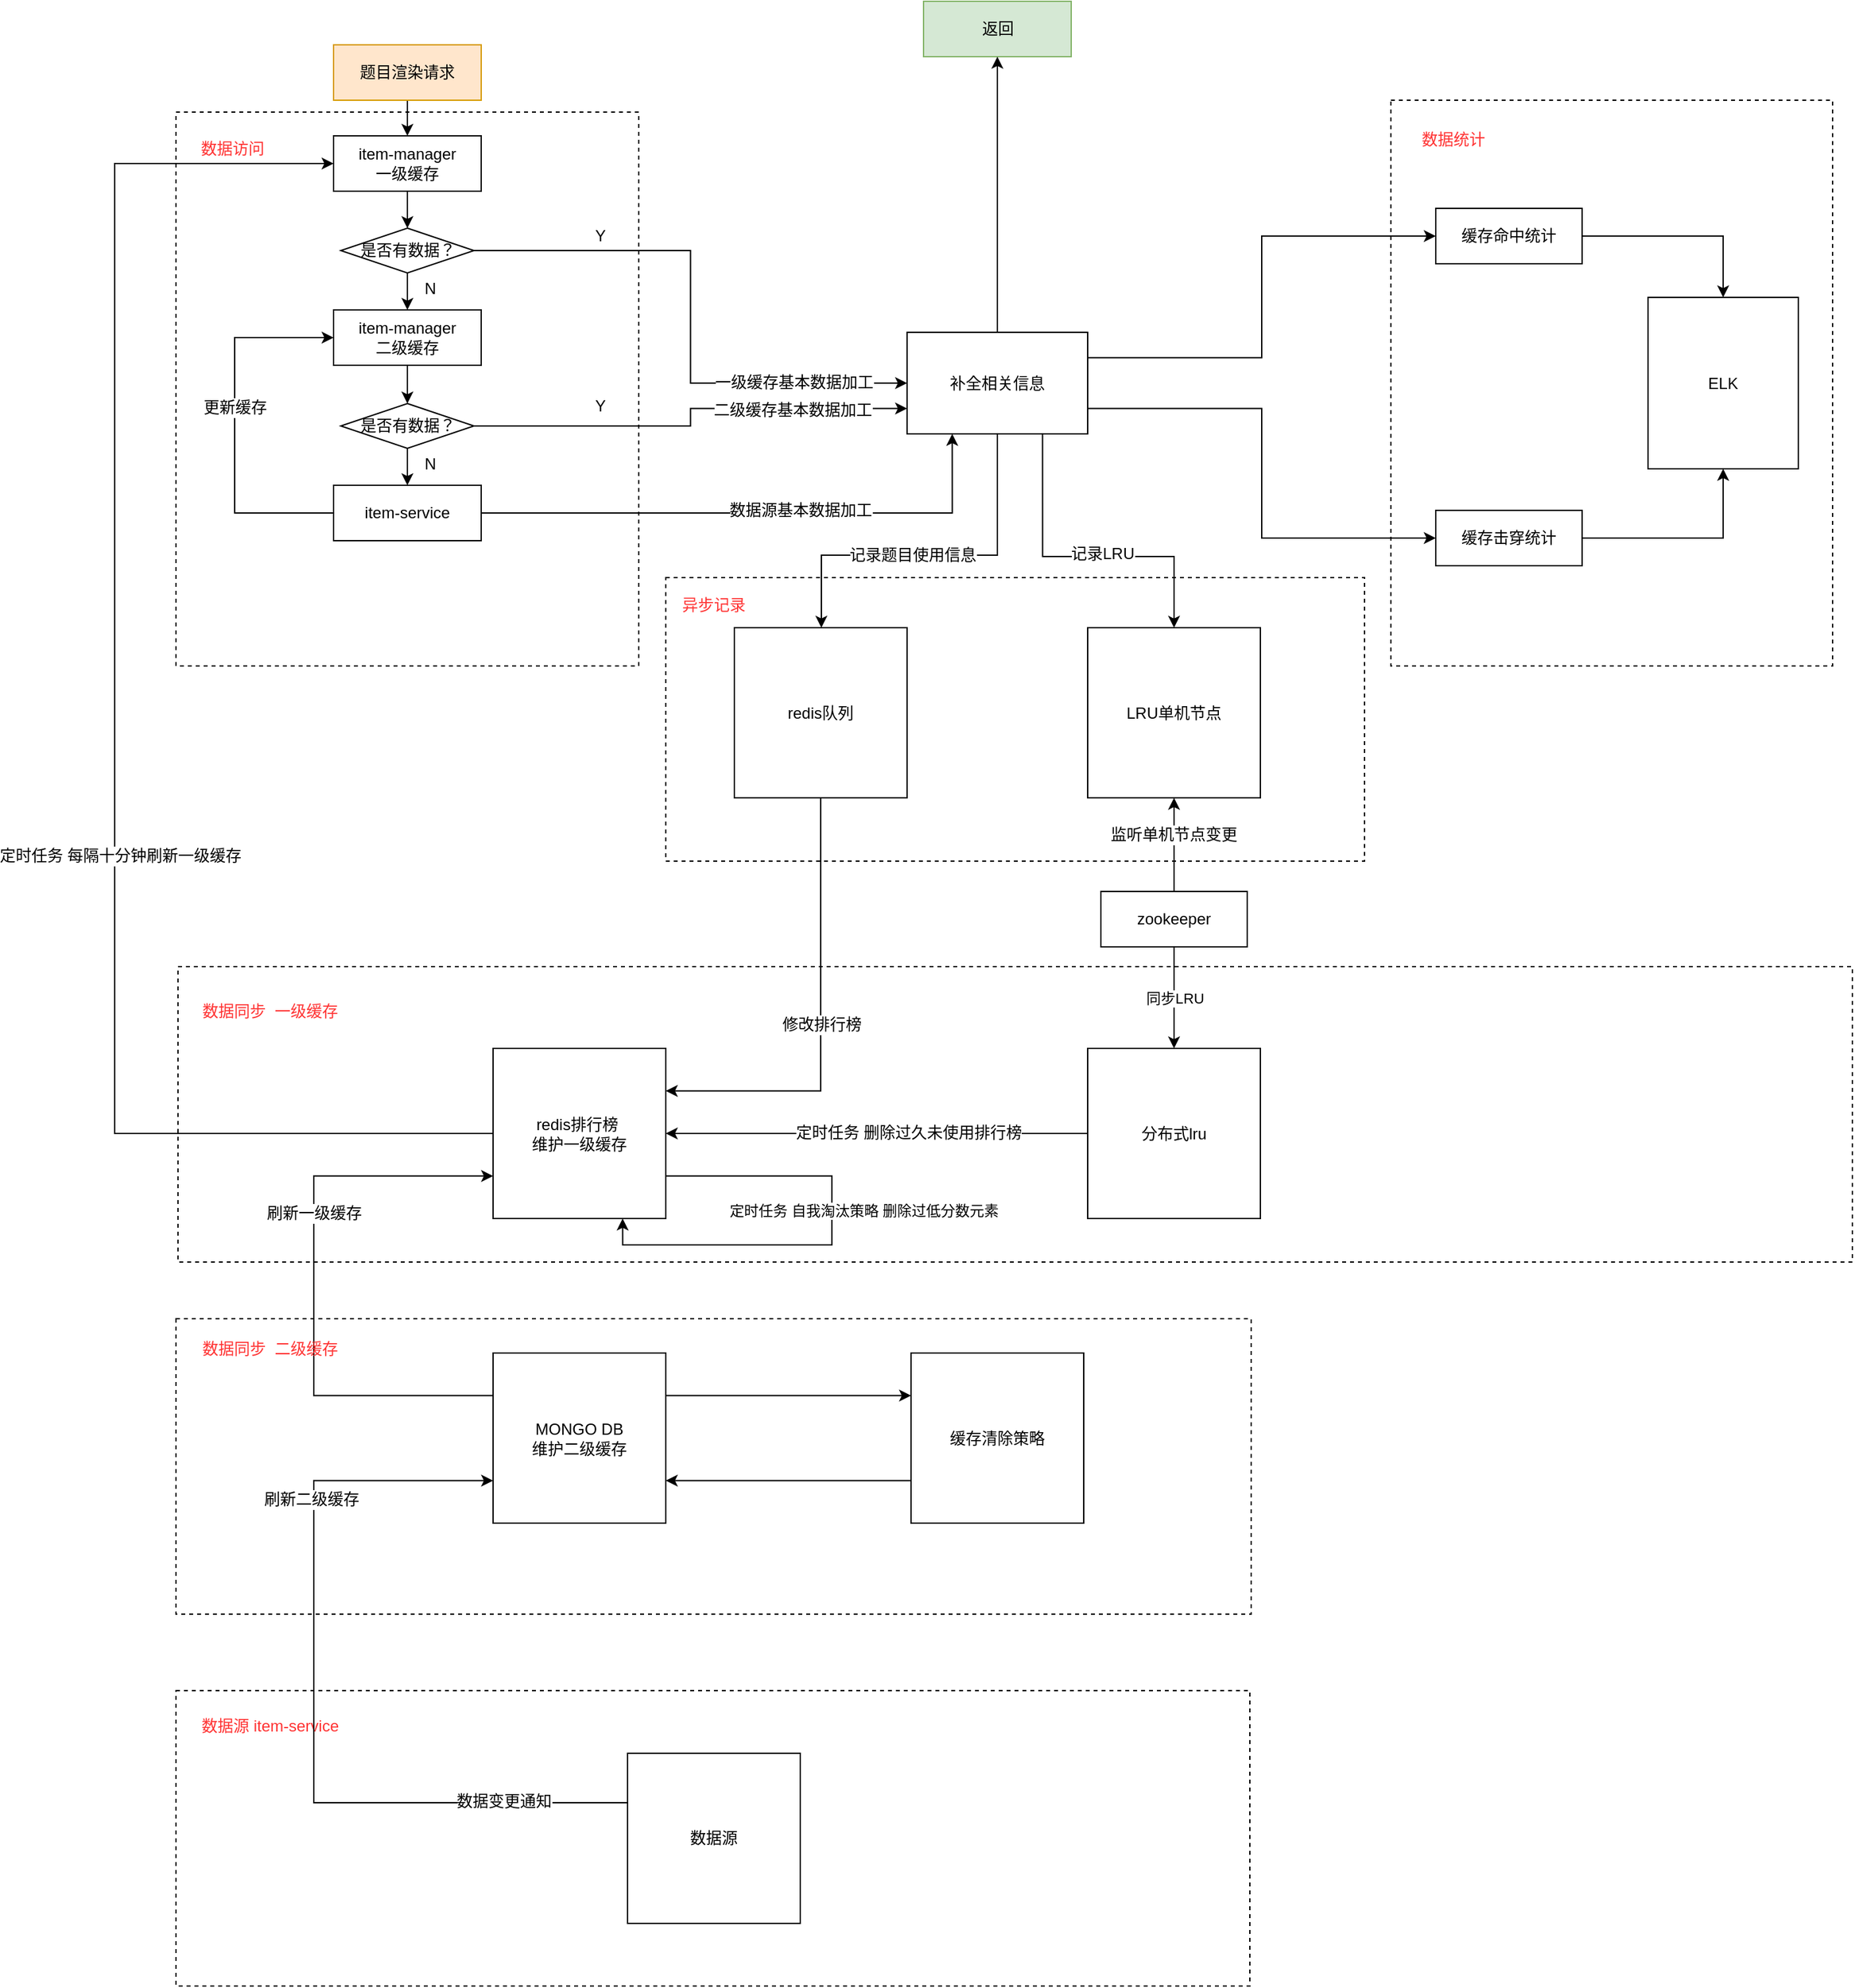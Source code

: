 <mxfile version="12.5.1" type="github"><diagram id="pfROzIZTOuD38IC6Bsdb" name="第 1 页"><mxGraphModel dx="1408" dy="765" grid="0" gridSize="10" guides="1" tooltips="1" connect="1" arrows="1" fold="1" page="1" pageScale="1" pageWidth="100000000" pageHeight="1000000000" math="0" shadow="0"><root><mxCell id="0"/><mxCell id="1" parent="0"/><mxCell id="PUCACCU25bmVAiP-VuEE-94" value="" style="rounded=0;whiteSpace=wrap;html=1;dashed=1;" vertex="1" parent="1"><mxGeometry x="972.5" y="1110" width="815.5" height="224" as="geometry"/></mxCell><mxCell id="PUCACCU25bmVAiP-VuEE-68" value="" style="rounded=0;whiteSpace=wrap;html=1;dashed=1;" vertex="1" parent="1"><mxGeometry x="974" y="843" width="1270" height="224" as="geometry"/></mxCell><mxCell id="PUCACCU25bmVAiP-VuEE-66" value="" style="rounded=0;whiteSpace=wrap;html=1;dashed=1;" vertex="1" parent="1"><mxGeometry x="1344" y="548" width="530" height="215" as="geometry"/></mxCell><mxCell id="PUCACCU25bmVAiP-VuEE-49" value="" style="rounded=0;whiteSpace=wrap;html=1;dashed=1;" vertex="1" parent="1"><mxGeometry x="1894" y="186" width="335" height="429" as="geometry"/></mxCell><mxCell id="PUCACCU25bmVAiP-VuEE-33" value="" style="rounded=0;whiteSpace=wrap;html=1;dashed=1;" vertex="1" parent="1"><mxGeometry x="972.5" y="195" width="351" height="420" as="geometry"/></mxCell><mxCell id="PUCACCU25bmVAiP-VuEE-3" style="edgeStyle=orthogonalEdgeStyle;rounded=0;orthogonalLoop=1;jettySize=auto;html=1;exitX=0.5;exitY=1;exitDx=0;exitDy=0;" edge="1" parent="1" source="PUCACCU25bmVAiP-VuEE-1" target="PUCACCU25bmVAiP-VuEE-2"><mxGeometry relative="1" as="geometry"/></mxCell><mxCell id="PUCACCU25bmVAiP-VuEE-1" value="题目渲染请求" style="rounded=0;whiteSpace=wrap;html=1;fillColor=#ffe6cc;strokeColor=#d79b00;" vertex="1" parent="1"><mxGeometry x="1092" y="144" width="112" height="42" as="geometry"/></mxCell><mxCell id="PUCACCU25bmVAiP-VuEE-6" style="edgeStyle=orthogonalEdgeStyle;rounded=0;orthogonalLoop=1;jettySize=auto;html=1;exitX=0.5;exitY=1;exitDx=0;exitDy=0;entryX=0.5;entryY=0;entryDx=0;entryDy=0;" edge="1" parent="1" source="PUCACCU25bmVAiP-VuEE-2" target="PUCACCU25bmVAiP-VuEE-5"><mxGeometry relative="1" as="geometry"/></mxCell><mxCell id="PUCACCU25bmVAiP-VuEE-2" value="item-manager&lt;br&gt;一级缓存" style="rounded=0;whiteSpace=wrap;html=1;" vertex="1" parent="1"><mxGeometry x="1092" y="213" width="112" height="42" as="geometry"/></mxCell><mxCell id="PUCACCU25bmVAiP-VuEE-11" style="edgeStyle=orthogonalEdgeStyle;rounded=0;orthogonalLoop=1;jettySize=auto;html=1;exitX=0.5;exitY=1;exitDx=0;exitDy=0;entryX=0.5;entryY=0;entryDx=0;entryDy=0;" edge="1" parent="1" source="PUCACCU25bmVAiP-VuEE-4" target="PUCACCU25bmVAiP-VuEE-9"><mxGeometry relative="1" as="geometry"/></mxCell><mxCell id="PUCACCU25bmVAiP-VuEE-4" value="item-manager&lt;br&gt;二级缓存" style="rounded=0;whiteSpace=wrap;html=1;" vertex="1" parent="1"><mxGeometry x="1092" y="345" width="112" height="42" as="geometry"/></mxCell><mxCell id="PUCACCU25bmVAiP-VuEE-7" style="edgeStyle=orthogonalEdgeStyle;rounded=0;orthogonalLoop=1;jettySize=auto;html=1;exitX=0.5;exitY=1;exitDx=0;exitDy=0;entryX=0.5;entryY=0;entryDx=0;entryDy=0;" edge="1" parent="1" source="PUCACCU25bmVAiP-VuEE-5" target="PUCACCU25bmVAiP-VuEE-4"><mxGeometry relative="1" as="geometry"/></mxCell><mxCell id="PUCACCU25bmVAiP-VuEE-35" style="edgeStyle=orthogonalEdgeStyle;rounded=0;orthogonalLoop=1;jettySize=auto;html=1;exitX=1;exitY=0.5;exitDx=0;exitDy=0;entryX=0;entryY=0.5;entryDx=0;entryDy=0;" edge="1" parent="1" source="PUCACCU25bmVAiP-VuEE-5" target="PUCACCU25bmVAiP-VuEE-23"><mxGeometry relative="1" as="geometry"/></mxCell><mxCell id="PUCACCU25bmVAiP-VuEE-38" value="一级缓存基本数据加工" style="text;html=1;align=center;verticalAlign=middle;resizable=0;points=[];labelBackgroundColor=#ffffff;" vertex="1" connectable="0" parent="PUCACCU25bmVAiP-VuEE-35"><mxGeometry x="0.521" relative="1" as="geometry"><mxPoint x="16" y="-0.5" as="offset"/></mxGeometry></mxCell><mxCell id="PUCACCU25bmVAiP-VuEE-5" value="是否有数据？" style="rhombus;whiteSpace=wrap;html=1;" vertex="1" parent="1"><mxGeometry x="1097.5" y="283" width="101" height="34" as="geometry"/></mxCell><mxCell id="PUCACCU25bmVAiP-VuEE-8" value="N" style="text;html=1;align=center;verticalAlign=middle;resizable=0;points=[];autosize=1;" vertex="1" parent="1"><mxGeometry x="1155" y="320" width="19" height="18" as="geometry"/></mxCell><mxCell id="PUCACCU25bmVAiP-VuEE-13" style="edgeStyle=orthogonalEdgeStyle;rounded=0;orthogonalLoop=1;jettySize=auto;html=1;exitX=0.5;exitY=1;exitDx=0;exitDy=0;entryX=0.5;entryY=0;entryDx=0;entryDy=0;" edge="1" parent="1" source="PUCACCU25bmVAiP-VuEE-9" target="PUCACCU25bmVAiP-VuEE-12"><mxGeometry relative="1" as="geometry"/></mxCell><mxCell id="PUCACCU25bmVAiP-VuEE-52" style="edgeStyle=orthogonalEdgeStyle;rounded=0;orthogonalLoop=1;jettySize=auto;html=1;exitX=1;exitY=0.5;exitDx=0;exitDy=0;entryX=0;entryY=0.75;entryDx=0;entryDy=0;" edge="1" parent="1" source="PUCACCU25bmVAiP-VuEE-9" target="PUCACCU25bmVAiP-VuEE-23"><mxGeometry relative="1" as="geometry"/></mxCell><mxCell id="PUCACCU25bmVAiP-VuEE-56" value="二级缓存基本数据加工" style="text;html=1;align=center;verticalAlign=middle;resizable=0;points=[];labelBackgroundColor=#ffffff;" vertex="1" connectable="0" parent="PUCACCU25bmVAiP-VuEE-52"><mxGeometry x="0.314" y="-2" relative="1" as="geometry"><mxPoint x="30" y="-1" as="offset"/></mxGeometry></mxCell><mxCell id="PUCACCU25bmVAiP-VuEE-9" value="是否有数据？" style="rhombus;whiteSpace=wrap;html=1;" vertex="1" parent="1"><mxGeometry x="1097.5" y="416" width="101" height="34" as="geometry"/></mxCell><mxCell id="PUCACCU25bmVAiP-VuEE-10" value="N" style="text;html=1;align=center;verticalAlign=middle;resizable=0;points=[];autosize=1;" vertex="1" parent="1"><mxGeometry x="1155" y="453" width="19" height="18" as="geometry"/></mxCell><mxCell id="PUCACCU25bmVAiP-VuEE-55" style="edgeStyle=orthogonalEdgeStyle;rounded=0;orthogonalLoop=1;jettySize=auto;html=1;exitX=1;exitY=0.5;exitDx=0;exitDy=0;entryX=0.25;entryY=1;entryDx=0;entryDy=0;" edge="1" parent="1" source="PUCACCU25bmVAiP-VuEE-12" target="PUCACCU25bmVAiP-VuEE-23"><mxGeometry relative="1" as="geometry"/></mxCell><mxCell id="PUCACCU25bmVAiP-VuEE-57" value="数据源基本数据加工" style="text;html=1;align=center;verticalAlign=middle;resizable=0;points=[];labelBackgroundColor=#ffffff;" vertex="1" connectable="0" parent="PUCACCU25bmVAiP-VuEE-55"><mxGeometry x="0.046" y="2" relative="1" as="geometry"><mxPoint x="24" as="offset"/></mxGeometry></mxCell><mxCell id="PUCACCU25bmVAiP-VuEE-58" style="edgeStyle=orthogonalEdgeStyle;rounded=0;orthogonalLoop=1;jettySize=auto;html=1;exitX=0;exitY=0.5;exitDx=0;exitDy=0;entryX=0;entryY=0.5;entryDx=0;entryDy=0;" edge="1" parent="1" source="PUCACCU25bmVAiP-VuEE-12" target="PUCACCU25bmVAiP-VuEE-4"><mxGeometry relative="1" as="geometry"><Array as="points"><mxPoint x="1017" y="499"/><mxPoint x="1017" y="366"/></Array></mxGeometry></mxCell><mxCell id="PUCACCU25bmVAiP-VuEE-59" value="更新缓存" style="text;html=1;align=center;verticalAlign=middle;resizable=0;points=[];labelBackgroundColor=#ffffff;" vertex="1" connectable="0" parent="PUCACCU25bmVAiP-VuEE-58"><mxGeometry x="0.095" relative="1" as="geometry"><mxPoint as="offset"/></mxGeometry></mxCell><mxCell id="PUCACCU25bmVAiP-VuEE-12" value="item-service" style="rounded=0;whiteSpace=wrap;html=1;" vertex="1" parent="1"><mxGeometry x="1092" y="478" width="112" height="42" as="geometry"/></mxCell><mxCell id="PUCACCU25bmVAiP-VuEE-14" value="返回" style="rounded=0;whiteSpace=wrap;html=1;fillColor=#d5e8d4;strokeColor=#82b366;" vertex="1" parent="1"><mxGeometry x="1539.5" y="111" width="112" height="42" as="geometry"/></mxCell><mxCell id="PUCACCU25bmVAiP-VuEE-17" value="Y" style="text;html=1;align=center;verticalAlign=middle;resizable=0;points=[];autosize=1;" vertex="1" parent="1"><mxGeometry x="1285" y="280" width="18" height="18" as="geometry"/></mxCell><mxCell id="PUCACCU25bmVAiP-VuEE-18" value="Y" style="text;html=1;align=center;verticalAlign=middle;resizable=0;points=[];autosize=1;" vertex="1" parent="1"><mxGeometry x="1285" y="409" width="18" height="18" as="geometry"/></mxCell><mxCell id="PUCACCU25bmVAiP-VuEE-36" style="edgeStyle=orthogonalEdgeStyle;rounded=0;orthogonalLoop=1;jettySize=auto;html=1;exitX=0.5;exitY=0;exitDx=0;exitDy=0;entryX=0.5;entryY=1;entryDx=0;entryDy=0;" edge="1" parent="1" source="PUCACCU25bmVAiP-VuEE-23" target="PUCACCU25bmVAiP-VuEE-14"><mxGeometry relative="1" as="geometry"/></mxCell><mxCell id="PUCACCU25bmVAiP-VuEE-44" style="edgeStyle=orthogonalEdgeStyle;rounded=0;orthogonalLoop=1;jettySize=auto;html=1;exitX=1;exitY=0.25;exitDx=0;exitDy=0;entryX=0;entryY=0.5;entryDx=0;entryDy=0;" edge="1" parent="1" source="PUCACCU25bmVAiP-VuEE-23" target="PUCACCU25bmVAiP-VuEE-46"><mxGeometry relative="1" as="geometry"><mxPoint x="1716" y="347" as="targetPoint"/></mxGeometry></mxCell><mxCell id="PUCACCU25bmVAiP-VuEE-48" style="edgeStyle=orthogonalEdgeStyle;rounded=0;orthogonalLoop=1;jettySize=auto;html=1;exitX=1;exitY=0.75;exitDx=0;exitDy=0;entryX=0;entryY=0.5;entryDx=0;entryDy=0;" edge="1" parent="1" source="PUCACCU25bmVAiP-VuEE-23" target="PUCACCU25bmVAiP-VuEE-47"><mxGeometry relative="1" as="geometry"/></mxCell><mxCell id="PUCACCU25bmVAiP-VuEE-61" style="edgeStyle=orthogonalEdgeStyle;rounded=0;orthogonalLoop=1;jettySize=auto;html=1;exitX=0.5;exitY=1;exitDx=0;exitDy=0;" edge="1" parent="1" source="PUCACCU25bmVAiP-VuEE-23" target="PUCACCU25bmVAiP-VuEE-60"><mxGeometry relative="1" as="geometry"><Array as="points"><mxPoint x="1596" y="531"/><mxPoint x="1462" y="531"/></Array></mxGeometry></mxCell><mxCell id="PUCACCU25bmVAiP-VuEE-62" value="记录题目使用信息" style="text;html=1;align=center;verticalAlign=middle;resizable=0;points=[];labelBackgroundColor=#ffffff;" vertex="1" connectable="0" parent="PUCACCU25bmVAiP-VuEE-61"><mxGeometry x="-0.368" y="-41" relative="1" as="geometry"><mxPoint x="-24" y="3" as="offset"/></mxGeometry></mxCell><mxCell id="PUCACCU25bmVAiP-VuEE-64" style="edgeStyle=orthogonalEdgeStyle;rounded=0;orthogonalLoop=1;jettySize=auto;html=1;exitX=0.75;exitY=1;exitDx=0;exitDy=0;entryX=0.5;entryY=0;entryDx=0;entryDy=0;" edge="1" parent="1" source="PUCACCU25bmVAiP-VuEE-23" target="PUCACCU25bmVAiP-VuEE-63"><mxGeometry relative="1" as="geometry"><Array as="points"><mxPoint x="1630" y="532"/><mxPoint x="1730" y="532"/></Array></mxGeometry></mxCell><mxCell id="PUCACCU25bmVAiP-VuEE-65" value="记录LRU" style="text;html=1;align=center;verticalAlign=middle;resizable=0;points=[];labelBackgroundColor=#ffffff;" vertex="1" connectable="0" parent="PUCACCU25bmVAiP-VuEE-64"><mxGeometry x="0.211" relative="1" as="geometry"><mxPoint x="-12" y="-2" as="offset"/></mxGeometry></mxCell><mxCell id="PUCACCU25bmVAiP-VuEE-23" value="补全相关信息" style="rounded=0;whiteSpace=wrap;html=1;" vertex="1" parent="1"><mxGeometry x="1527" y="362" width="137" height="77" as="geometry"/></mxCell><mxCell id="PUCACCU25bmVAiP-VuEE-34" value="&lt;font color=&quot;#ff3333&quot;&gt;数据访问&lt;/font&gt;" style="text;html=1;strokeColor=none;fillColor=none;align=center;verticalAlign=middle;whiteSpace=wrap;rounded=0;dashed=1;" vertex="1" parent="1"><mxGeometry x="983" y="206" width="65" height="34" as="geometry"/></mxCell><mxCell id="PUCACCU25bmVAiP-VuEE-53" style="edgeStyle=orthogonalEdgeStyle;rounded=0;orthogonalLoop=1;jettySize=auto;html=1;exitX=1;exitY=0.5;exitDx=0;exitDy=0;entryX=0.5;entryY=0;entryDx=0;entryDy=0;" edge="1" parent="1" source="PUCACCU25bmVAiP-VuEE-46" target="PUCACCU25bmVAiP-VuEE-51"><mxGeometry relative="1" as="geometry"/></mxCell><mxCell id="PUCACCU25bmVAiP-VuEE-46" value="缓存命中统计" style="rounded=0;whiteSpace=wrap;html=1;" vertex="1" parent="1"><mxGeometry x="1928" y="268" width="111" height="42" as="geometry"/></mxCell><mxCell id="PUCACCU25bmVAiP-VuEE-54" style="edgeStyle=orthogonalEdgeStyle;rounded=0;orthogonalLoop=1;jettySize=auto;html=1;exitX=1;exitY=0.5;exitDx=0;exitDy=0;entryX=0.5;entryY=1;entryDx=0;entryDy=0;" edge="1" parent="1" source="PUCACCU25bmVAiP-VuEE-47" target="PUCACCU25bmVAiP-VuEE-51"><mxGeometry relative="1" as="geometry"/></mxCell><mxCell id="PUCACCU25bmVAiP-VuEE-47" value="缓存击穿统计" style="rounded=0;whiteSpace=wrap;html=1;" vertex="1" parent="1"><mxGeometry x="1928" y="497" width="111" height="42" as="geometry"/></mxCell><mxCell id="PUCACCU25bmVAiP-VuEE-50" value="&lt;font color=&quot;#ff3333&quot;&gt;数据统计&lt;/font&gt;" style="text;html=1;strokeColor=none;fillColor=none;align=center;verticalAlign=middle;whiteSpace=wrap;rounded=0;dashed=1;" vertex="1" parent="1"><mxGeometry x="1904" y="206" width="75" height="20" as="geometry"/></mxCell><mxCell id="PUCACCU25bmVAiP-VuEE-51" value="ELK" style="rounded=0;whiteSpace=wrap;html=1;" vertex="1" parent="1"><mxGeometry x="2089" y="335.5" width="114" height="130" as="geometry"/></mxCell><mxCell id="PUCACCU25bmVAiP-VuEE-81" style="edgeStyle=orthogonalEdgeStyle;rounded=0;orthogonalLoop=1;jettySize=auto;html=1;exitX=0.5;exitY=1;exitDx=0;exitDy=0;entryX=1;entryY=0.25;entryDx=0;entryDy=0;" edge="1" parent="1" source="PUCACCU25bmVAiP-VuEE-60" target="PUCACCU25bmVAiP-VuEE-72"><mxGeometry relative="1" as="geometry"/></mxCell><mxCell id="PUCACCU25bmVAiP-VuEE-82" value="修改排行榜" style="text;html=1;align=center;verticalAlign=middle;resizable=0;points=[];labelBackgroundColor=#ffffff;" vertex="1" connectable="0" parent="PUCACCU25bmVAiP-VuEE-81"><mxGeometry x="0.013" relative="1" as="geometry"><mxPoint as="offset"/></mxGeometry></mxCell><mxCell id="PUCACCU25bmVAiP-VuEE-60" value="redis队列" style="rounded=0;whiteSpace=wrap;html=1;" vertex="1" parent="1"><mxGeometry x="1396" y="586" width="131" height="129" as="geometry"/></mxCell><mxCell id="PUCACCU25bmVAiP-VuEE-63" value="LRU单机节点" style="rounded=0;whiteSpace=wrap;html=1;" vertex="1" parent="1"><mxGeometry x="1664" y="586" width="131" height="129" as="geometry"/></mxCell><mxCell id="PUCACCU25bmVAiP-VuEE-67" value="&lt;font color=&quot;#ff3333&quot;&gt;异步记录&lt;/font&gt;" style="text;html=1;strokeColor=none;fillColor=none;align=center;verticalAlign=middle;whiteSpace=wrap;rounded=0;dashed=1;" vertex="1" parent="1"><mxGeometry x="1348" y="552" width="65" height="34" as="geometry"/></mxCell><mxCell id="PUCACCU25bmVAiP-VuEE-69" value="&lt;font color=&quot;#ff3333&quot;&gt;数据同步&amp;nbsp; 一级缓存&lt;/font&gt;" style="text;html=1;strokeColor=none;fillColor=none;align=center;verticalAlign=middle;whiteSpace=wrap;rounded=0;dashed=1;" vertex="1" parent="1"><mxGeometry x="983" y="860" width="122" height="34" as="geometry"/></mxCell><mxCell id="PUCACCU25bmVAiP-VuEE-74" style="edgeStyle=orthogonalEdgeStyle;rounded=0;orthogonalLoop=1;jettySize=auto;html=1;exitX=0;exitY=0.5;exitDx=0;exitDy=0;entryX=0;entryY=0.5;entryDx=0;entryDy=0;" edge="1" parent="1" source="PUCACCU25bmVAiP-VuEE-72" target="PUCACCU25bmVAiP-VuEE-2"><mxGeometry relative="1" as="geometry"><Array as="points"><mxPoint x="926" y="970"/><mxPoint x="926" y="234"/></Array></mxGeometry></mxCell><mxCell id="PUCACCU25bmVAiP-VuEE-75" value="定时任务 每隔十分钟刷新一级缓存" style="text;html=1;align=center;verticalAlign=middle;resizable=0;points=[];labelBackgroundColor=#ffffff;" vertex="1" connectable="0" parent="PUCACCU25bmVAiP-VuEE-74"><mxGeometry x="-0.162" y="-4" relative="1" as="geometry"><mxPoint as="offset"/></mxGeometry></mxCell><mxCell id="PUCACCU25bmVAiP-VuEE-72" value="redis排行榜&amp;nbsp;&lt;br&gt;维护一级缓存" style="rounded=0;whiteSpace=wrap;html=1;" vertex="1" parent="1"><mxGeometry x="1213" y="905" width="131" height="129" as="geometry"/></mxCell><mxCell id="PUCACCU25bmVAiP-VuEE-100" style="edgeStyle=orthogonalEdgeStyle;rounded=0;orthogonalLoop=1;jettySize=auto;html=1;exitX=0;exitY=0.25;exitDx=0;exitDy=0;entryX=0;entryY=0.75;entryDx=0;entryDy=0;" edge="1" parent="1" source="PUCACCU25bmVAiP-VuEE-73" target="PUCACCU25bmVAiP-VuEE-72"><mxGeometry relative="1" as="geometry"><Array as="points"><mxPoint x="1077" y="1168"/><mxPoint x="1077" y="1002"/></Array></mxGeometry></mxCell><mxCell id="PUCACCU25bmVAiP-VuEE-101" value="刷新一级缓存" style="text;html=1;align=center;verticalAlign=middle;resizable=0;points=[];labelBackgroundColor=#ffffff;" vertex="1" connectable="0" parent="PUCACCU25bmVAiP-VuEE-100"><mxGeometry x="0.251" relative="1" as="geometry"><mxPoint as="offset"/></mxGeometry></mxCell><mxCell id="PUCACCU25bmVAiP-VuEE-110" style="edgeStyle=orthogonalEdgeStyle;rounded=0;orthogonalLoop=1;jettySize=auto;html=1;exitX=1;exitY=0.25;exitDx=0;exitDy=0;entryX=0;entryY=0.25;entryDx=0;entryDy=0;" edge="1" parent="1" source="PUCACCU25bmVAiP-VuEE-73" target="PUCACCU25bmVAiP-VuEE-109"><mxGeometry relative="1" as="geometry"/></mxCell><mxCell id="PUCACCU25bmVAiP-VuEE-73" value="MONGO DB&lt;br&gt;维护二级缓存" style="rounded=0;whiteSpace=wrap;html=1;" vertex="1" parent="1"><mxGeometry x="1213" y="1136" width="131" height="129" as="geometry"/></mxCell><mxCell id="PUCACCU25bmVAiP-VuEE-86" style="edgeStyle=orthogonalEdgeStyle;rounded=0;orthogonalLoop=1;jettySize=auto;html=1;exitX=0.5;exitY=0;exitDx=0;exitDy=0;entryX=0.5;entryY=1;entryDx=0;entryDy=0;" edge="1" parent="1" source="PUCACCU25bmVAiP-VuEE-83" target="PUCACCU25bmVAiP-VuEE-63"><mxGeometry relative="1" as="geometry"/></mxCell><mxCell id="PUCACCU25bmVAiP-VuEE-87" value="监听单机节点变更" style="text;html=1;align=center;verticalAlign=middle;resizable=0;points=[];labelBackgroundColor=#ffffff;" vertex="1" connectable="0" parent="PUCACCU25bmVAiP-VuEE-86"><mxGeometry x="-0.176" y="1" relative="1" as="geometry"><mxPoint x="0.5" y="-14" as="offset"/></mxGeometry></mxCell><mxCell id="PUCACCU25bmVAiP-VuEE-89" value="同步LRU" style="edgeStyle=orthogonalEdgeStyle;rounded=0;orthogonalLoop=1;jettySize=auto;html=1;exitX=0.5;exitY=1;exitDx=0;exitDy=0;entryX=0.5;entryY=0;entryDx=0;entryDy=0;" edge="1" parent="1" source="PUCACCU25bmVAiP-VuEE-83" target="PUCACCU25bmVAiP-VuEE-88"><mxGeometry relative="1" as="geometry"><Array as="points"><mxPoint x="1730" y="875"/><mxPoint x="1730" y="875"/></Array></mxGeometry></mxCell><mxCell id="PUCACCU25bmVAiP-VuEE-83" value="zookeeper" style="rounded=0;whiteSpace=wrap;html=1;" vertex="1" parent="1"><mxGeometry x="1674" y="786" width="111" height="42" as="geometry"/></mxCell><mxCell id="PUCACCU25bmVAiP-VuEE-92" style="edgeStyle=orthogonalEdgeStyle;rounded=0;orthogonalLoop=1;jettySize=auto;html=1;exitX=0;exitY=0.5;exitDx=0;exitDy=0;" edge="1" parent="1" source="PUCACCU25bmVAiP-VuEE-88" target="PUCACCU25bmVAiP-VuEE-72"><mxGeometry relative="1" as="geometry"/></mxCell><mxCell id="PUCACCU25bmVAiP-VuEE-93" value="定时任务 删除过久未使用排行榜" style="text;html=1;align=center;verticalAlign=middle;resizable=0;points=[];labelBackgroundColor=#ffffff;" vertex="1" connectable="0" parent="PUCACCU25bmVAiP-VuEE-92"><mxGeometry y="-24" relative="1" as="geometry"><mxPoint x="24" y="23" as="offset"/></mxGeometry></mxCell><mxCell id="PUCACCU25bmVAiP-VuEE-88" value="分布式lru" style="rounded=0;whiteSpace=wrap;html=1;" vertex="1" parent="1"><mxGeometry x="1664" y="905" width="131" height="129" as="geometry"/></mxCell><mxCell id="PUCACCU25bmVAiP-VuEE-95" value="&lt;font color=&quot;#ff3333&quot;&gt;数据同步&amp;nbsp; 二级缓存&lt;/font&gt;" style="text;html=1;strokeColor=none;fillColor=none;align=center;verticalAlign=middle;whiteSpace=wrap;rounded=0;dashed=1;" vertex="1" parent="1"><mxGeometry x="983" y="1116" width="122" height="34" as="geometry"/></mxCell><mxCell id="PUCACCU25bmVAiP-VuEE-97" value="定时任务 自我淘汰策略 删除过低分数元素" style="edgeStyle=orthogonalEdgeStyle;rounded=0;orthogonalLoop=1;jettySize=auto;html=1;exitX=1;exitY=0.75;exitDx=0;exitDy=0;entryX=0.75;entryY=1;entryDx=0;entryDy=0;" edge="1" parent="1" source="PUCACCU25bmVAiP-VuEE-72" target="PUCACCU25bmVAiP-VuEE-72"><mxGeometry x="-0.003" y="-35" relative="1" as="geometry"><Array as="points"><mxPoint x="1470" y="1002"/><mxPoint x="1470" y="1054"/><mxPoint x="1311" y="1054"/></Array><mxPoint x="24" y="9" as="offset"/></mxGeometry></mxCell><mxCell id="PUCACCU25bmVAiP-VuEE-102" value="" style="rounded=0;whiteSpace=wrap;html=1;dashed=1;" vertex="1" parent="1"><mxGeometry x="972.5" y="1392" width="814.5" height="224" as="geometry"/></mxCell><mxCell id="PUCACCU25bmVAiP-VuEE-103" value="&lt;font color=&quot;#ff3333&quot;&gt;数据源 item-service&lt;/font&gt;" style="text;html=1;strokeColor=none;fillColor=none;align=center;verticalAlign=middle;whiteSpace=wrap;rounded=0;dashed=1;" vertex="1" parent="1"><mxGeometry x="983" y="1402" width="122" height="34" as="geometry"/></mxCell><mxCell id="PUCACCU25bmVAiP-VuEE-105" style="edgeStyle=orthogonalEdgeStyle;rounded=0;orthogonalLoop=1;jettySize=auto;html=1;exitX=0;exitY=0.25;exitDx=0;exitDy=0;entryX=0;entryY=0.75;entryDx=0;entryDy=0;" edge="1" parent="1" source="PUCACCU25bmVAiP-VuEE-104" target="PUCACCU25bmVAiP-VuEE-73"><mxGeometry relative="1" as="geometry"><Array as="points"><mxPoint x="1077" y="1477"/><mxPoint x="1077" y="1233"/></Array></mxGeometry></mxCell><mxCell id="PUCACCU25bmVAiP-VuEE-106" value="数据变更通知" style="text;html=1;align=center;verticalAlign=middle;resizable=0;points=[];labelBackgroundColor=#ffffff;" vertex="1" connectable="0" parent="PUCACCU25bmVAiP-VuEE-105"><mxGeometry x="-0.639" y="4" relative="1" as="geometry"><mxPoint x="13" y="-5" as="offset"/></mxGeometry></mxCell><mxCell id="PUCACCU25bmVAiP-VuEE-107" value="刷新二级缓存" style="text;html=1;align=center;verticalAlign=middle;resizable=0;points=[];labelBackgroundColor=#ffffff;" vertex="1" connectable="0" parent="PUCACCU25bmVAiP-VuEE-105"><mxGeometry x="0.521" y="2" relative="1" as="geometry"><mxPoint as="offset"/></mxGeometry></mxCell><mxCell id="PUCACCU25bmVAiP-VuEE-104" value="数据源" style="rounded=0;whiteSpace=wrap;html=1;" vertex="1" parent="1"><mxGeometry x="1315" y="1439.5" width="131" height="129" as="geometry"/></mxCell><mxCell id="PUCACCU25bmVAiP-VuEE-111" style="edgeStyle=orthogonalEdgeStyle;rounded=0;orthogonalLoop=1;jettySize=auto;html=1;exitX=0;exitY=0.75;exitDx=0;exitDy=0;entryX=1;entryY=0.75;entryDx=0;entryDy=0;" edge="1" parent="1" source="PUCACCU25bmVAiP-VuEE-109" target="PUCACCU25bmVAiP-VuEE-73"><mxGeometry relative="1" as="geometry"/></mxCell><mxCell id="PUCACCU25bmVAiP-VuEE-109" value="缓存清除策略" style="rounded=0;whiteSpace=wrap;html=1;" vertex="1" parent="1"><mxGeometry x="1530" y="1136" width="131" height="129" as="geometry"/></mxCell></root></mxGraphModel></diagram></mxfile>